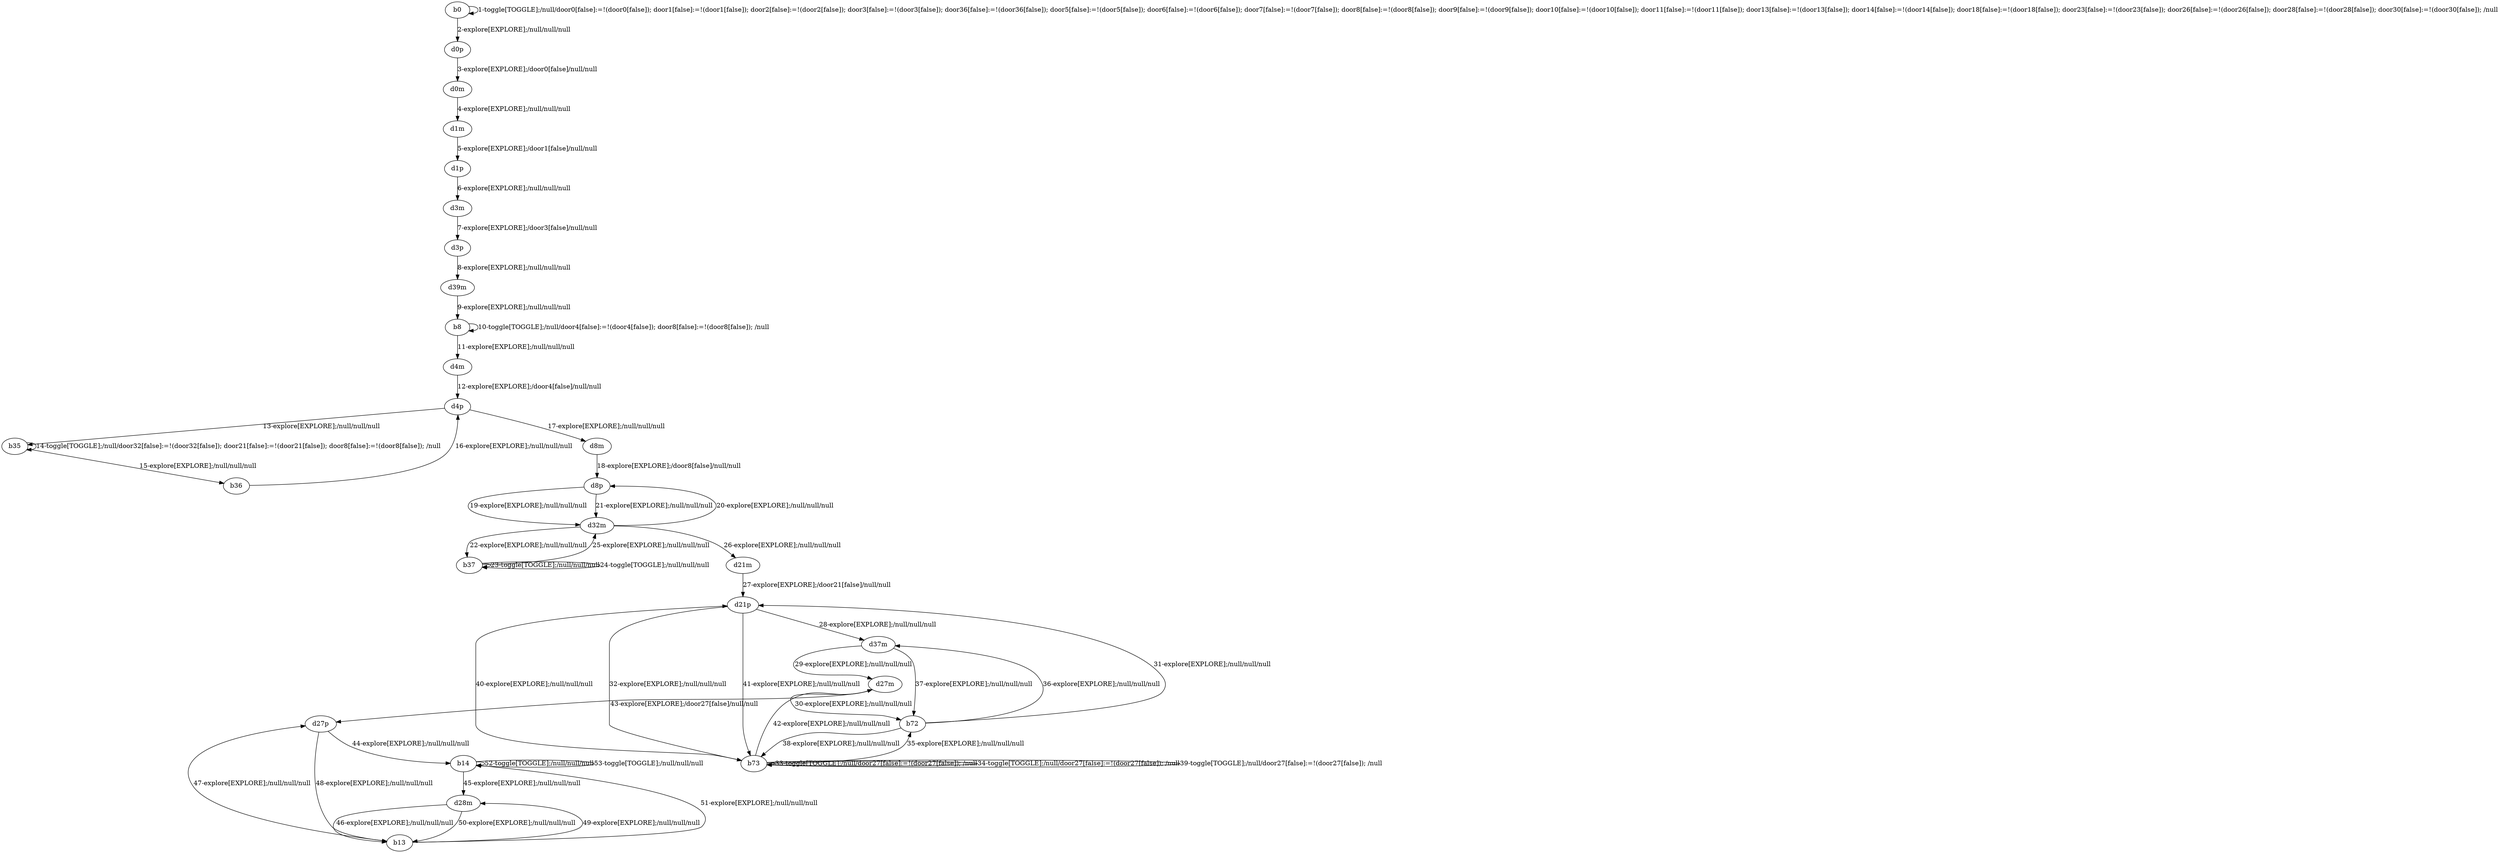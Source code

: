# Total number of goals covered by this test: 2
# b13 --> d27p
# d27p --> b13

digraph g {
"b0" -> "b0" [label = "1-toggle[TOGGLE];/null/door0[false]:=!(door0[false]); door1[false]:=!(door1[false]); door2[false]:=!(door2[false]); door3[false]:=!(door3[false]); door36[false]:=!(door36[false]); door5[false]:=!(door5[false]); door6[false]:=!(door6[false]); door7[false]:=!(door7[false]); door8[false]:=!(door8[false]); door9[false]:=!(door9[false]); door10[false]:=!(door10[false]); door11[false]:=!(door11[false]); door13[false]:=!(door13[false]); door14[false]:=!(door14[false]); door18[false]:=!(door18[false]); door23[false]:=!(door23[false]); door26[false]:=!(door26[false]); door28[false]:=!(door28[false]); door30[false]:=!(door30[false]); /null"];
"b0" -> "d0p" [label = "2-explore[EXPLORE];/null/null/null"];
"d0p" -> "d0m" [label = "3-explore[EXPLORE];/door0[false]/null/null"];
"d0m" -> "d1m" [label = "4-explore[EXPLORE];/null/null/null"];
"d1m" -> "d1p" [label = "5-explore[EXPLORE];/door1[false]/null/null"];
"d1p" -> "d3m" [label = "6-explore[EXPLORE];/null/null/null"];
"d3m" -> "d3p" [label = "7-explore[EXPLORE];/door3[false]/null/null"];
"d3p" -> "d39m" [label = "8-explore[EXPLORE];/null/null/null"];
"d39m" -> "b8" [label = "9-explore[EXPLORE];/null/null/null"];
"b8" -> "b8" [label = "10-toggle[TOGGLE];/null/door4[false]:=!(door4[false]); door8[false]:=!(door8[false]); /null"];
"b8" -> "d4m" [label = "11-explore[EXPLORE];/null/null/null"];
"d4m" -> "d4p" [label = "12-explore[EXPLORE];/door4[false]/null/null"];
"d4p" -> "b35" [label = "13-explore[EXPLORE];/null/null/null"];
"b35" -> "b35" [label = "14-toggle[TOGGLE];/null/door32[false]:=!(door32[false]); door21[false]:=!(door21[false]); door8[false]:=!(door8[false]); /null"];
"b35" -> "b36" [label = "15-explore[EXPLORE];/null/null/null"];
"b36" -> "d4p" [label = "16-explore[EXPLORE];/null/null/null"];
"d4p" -> "d8m" [label = "17-explore[EXPLORE];/null/null/null"];
"d8m" -> "d8p" [label = "18-explore[EXPLORE];/door8[false]/null/null"];
"d8p" -> "d32m" [label = "19-explore[EXPLORE];/null/null/null"];
"d32m" -> "d8p" [label = "20-explore[EXPLORE];/null/null/null"];
"d8p" -> "d32m" [label = "21-explore[EXPLORE];/null/null/null"];
"d32m" -> "b37" [label = "22-explore[EXPLORE];/null/null/null"];
"b37" -> "b37" [label = "23-toggle[TOGGLE];/null/null/null"];
"b37" -> "b37" [label = "24-toggle[TOGGLE];/null/null/null"];
"b37" -> "d32m" [label = "25-explore[EXPLORE];/null/null/null"];
"d32m" -> "d21m" [label = "26-explore[EXPLORE];/null/null/null"];
"d21m" -> "d21p" [label = "27-explore[EXPLORE];/door21[false]/null/null"];
"d21p" -> "d37m" [label = "28-explore[EXPLORE];/null/null/null"];
"d37m" -> "d27m" [label = "29-explore[EXPLORE];/null/null/null"];
"d27m" -> "b72" [label = "30-explore[EXPLORE];/null/null/null"];
"b72" -> "d21p" [label = "31-explore[EXPLORE];/null/null/null"];
"d21p" -> "b73" [label = "32-explore[EXPLORE];/null/null/null"];
"b73" -> "b73" [label = "33-toggle[TOGGLE];/null/door27[false]:=!(door27[false]); /null"];
"b73" -> "b73" [label = "34-toggle[TOGGLE];/null/door27[false]:=!(door27[false]); /null"];
"b73" -> "b72" [label = "35-explore[EXPLORE];/null/null/null"];
"b72" -> "d37m" [label = "36-explore[EXPLORE];/null/null/null"];
"d37m" -> "b72" [label = "37-explore[EXPLORE];/null/null/null"];
"b72" -> "b73" [label = "38-explore[EXPLORE];/null/null/null"];
"b73" -> "b73" [label = "39-toggle[TOGGLE];/null/door27[false]:=!(door27[false]); /null"];
"b73" -> "d21p" [label = "40-explore[EXPLORE];/null/null/null"];
"d21p" -> "b73" [label = "41-explore[EXPLORE];/null/null/null"];
"b73" -> "d27m" [label = "42-explore[EXPLORE];/null/null/null"];
"d27m" -> "d27p" [label = "43-explore[EXPLORE];/door27[false]/null/null"];
"d27p" -> "b14" [label = "44-explore[EXPLORE];/null/null/null"];
"b14" -> "d28m" [label = "45-explore[EXPLORE];/null/null/null"];
"d28m" -> "b13" [label = "46-explore[EXPLORE];/null/null/null"];
"b13" -> "d27p" [label = "47-explore[EXPLORE];/null/null/null"];
"d27p" -> "b13" [label = "48-explore[EXPLORE];/null/null/null"];
"b13" -> "d28m" [label = "49-explore[EXPLORE];/null/null/null"];
"d28m" -> "b13" [label = "50-explore[EXPLORE];/null/null/null"];
"b13" -> "b14" [label = "51-explore[EXPLORE];/null/null/null"];
"b14" -> "b14" [label = "52-toggle[TOGGLE];/null/null/null"];
"b14" -> "b14" [label = "53-toggle[TOGGLE];/null/null/null"];
}